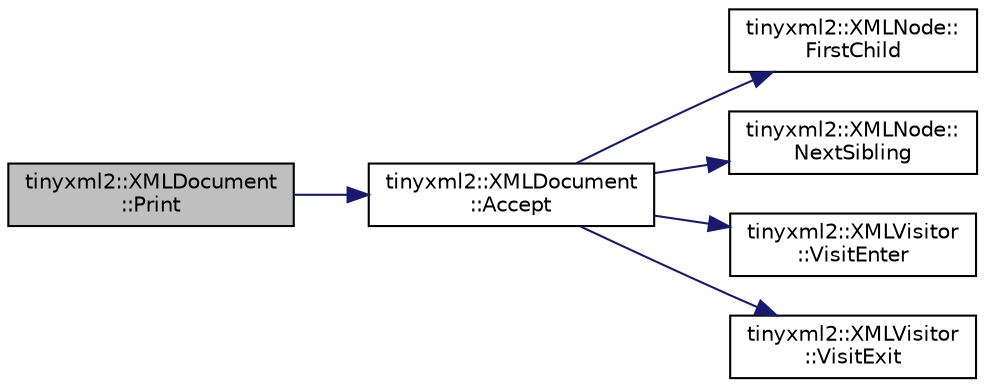 digraph "tinyxml2::XMLDocument::Print"
{
 // LATEX_PDF_SIZE
  edge [fontname="Helvetica",fontsize="10",labelfontname="Helvetica",labelfontsize="10"];
  node [fontname="Helvetica",fontsize="10",shape=record];
  rankdir="LR";
  Node1 [label="tinyxml2::XMLDocument\l::Print",height=0.2,width=0.4,color="black", fillcolor="grey75", style="filled", fontcolor="black",tooltip=" "];
  Node1 -> Node2 [color="midnightblue",fontsize="10",style="solid"];
  Node2 [label="tinyxml2::XMLDocument\l::Accept",height=0.2,width=0.4,color="black", fillcolor="white", style="filled",URL="$classtinyxml2_1_1XMLDocument.html#ab7be651917a35ab1ff0e4e6d4e565cdf",tooltip=" "];
  Node2 -> Node3 [color="midnightblue",fontsize="10",style="solid"];
  Node3 [label="tinyxml2::XMLNode::\lFirstChild",height=0.2,width=0.4,color="black", fillcolor="white", style="filled",URL="$classtinyxml2_1_1XMLNode.html#ae7dc225e1018cdd685f7563593a1fe08",tooltip="Get the first child node, or null if none exists."];
  Node2 -> Node4 [color="midnightblue",fontsize="10",style="solid"];
  Node4 [label="tinyxml2::XMLNode::\lNextSibling",height=0.2,width=0.4,color="black", fillcolor="white", style="filled",URL="$classtinyxml2_1_1XMLNode.html#a79db9ef0fe014d27790f2218b87bcbb5",tooltip="Get the next (right) sibling node of this node."];
  Node2 -> Node5 [color="midnightblue",fontsize="10",style="solid"];
  Node5 [label="tinyxml2::XMLVisitor\l::VisitEnter",height=0.2,width=0.4,color="black", fillcolor="white", style="filled",URL="$classtinyxml2_1_1XMLVisitor.html#acb3c22fc5f60eb9db98f533f2761f67d",tooltip="Visit a document."];
  Node2 -> Node6 [color="midnightblue",fontsize="10",style="solid"];
  Node6 [label="tinyxml2::XMLVisitor\l::VisitExit",height=0.2,width=0.4,color="black", fillcolor="white", style="filled",URL="$classtinyxml2_1_1XMLVisitor.html#a170e9989cd046ba904f302d087e07086",tooltip="Visit a document."];
}
